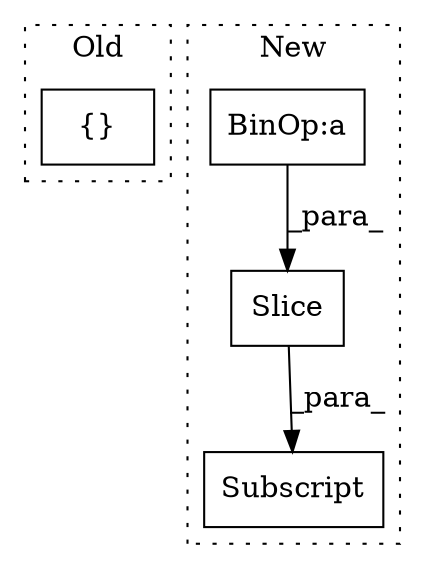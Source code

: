 digraph G {
subgraph cluster0 {
1 [label="{}" a="59" s="1736,1736" l="2,1" shape="box"];
label = "Old";
style="dotted";
}
subgraph cluster1 {
2 [label="Slice" a="80" s="2061" l="6" shape="box"];
3 [label="BinOp:a" a="82" s="2064" l="1" shape="box"];
4 [label="Subscript" a="63" s="2049,0" l="19,0" shape="box"];
label = "New";
style="dotted";
}
2 -> 4 [label="_para_"];
3 -> 2 [label="_para_"];
}